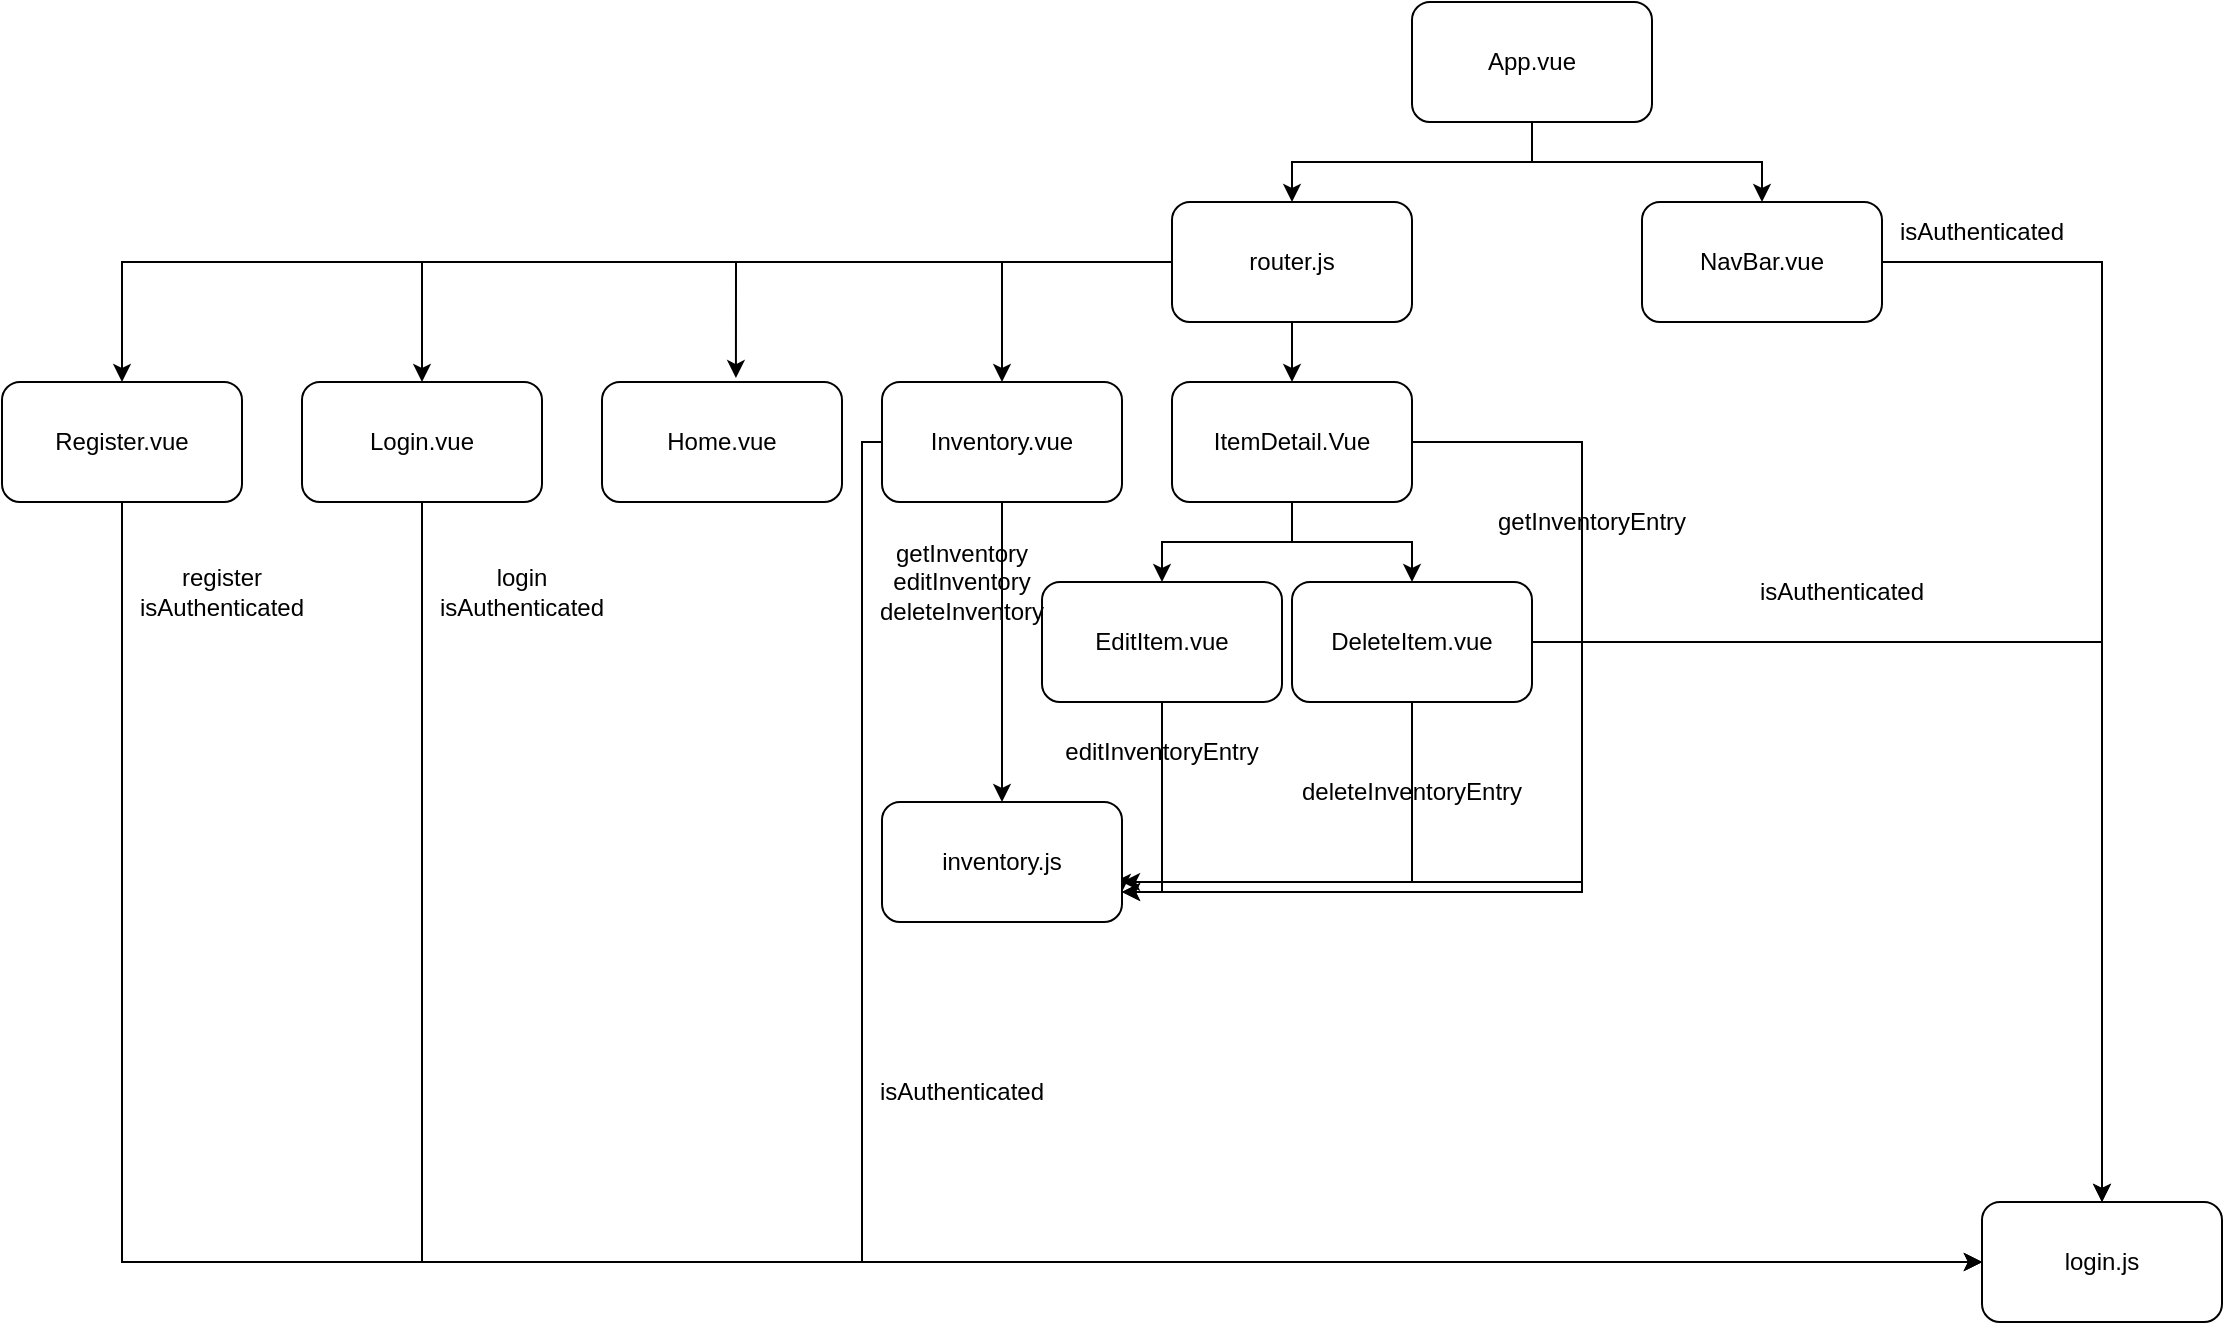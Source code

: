<mxfile version="26.2.14">
  <diagram name="Page-1" id="3YZOeptyXBlqXchelg1G">
    <mxGraphModel dx="2916" dy="1103" grid="1" gridSize="10" guides="1" tooltips="1" connect="1" arrows="1" fold="1" page="1" pageScale="1" pageWidth="850" pageHeight="1100" math="0" shadow="0">
      <root>
        <mxCell id="0" />
        <mxCell id="1" parent="0" />
        <mxCell id="jfKedMKI8XLMCqsMmGV2-26" style="edgeStyle=orthogonalEdgeStyle;rounded=0;orthogonalLoop=1;jettySize=auto;html=1;exitX=0.5;exitY=1;exitDx=0;exitDy=0;entryX=0.5;entryY=0;entryDx=0;entryDy=0;" edge="1" parent="1" source="jfKedMKI8XLMCqsMmGV2-20" target="jfKedMKI8XLMCqsMmGV2-23">
          <mxGeometry relative="1" as="geometry" />
        </mxCell>
        <mxCell id="jfKedMKI8XLMCqsMmGV2-27" style="edgeStyle=orthogonalEdgeStyle;rounded=0;orthogonalLoop=1;jettySize=auto;html=1;" edge="1" parent="1" source="jfKedMKI8XLMCqsMmGV2-20" target="jfKedMKI8XLMCqsMmGV2-22">
          <mxGeometry relative="1" as="geometry" />
        </mxCell>
        <mxCell id="jfKedMKI8XLMCqsMmGV2-20" value="App.vue" style="rounded=1;whiteSpace=wrap;html=1;" vertex="1" parent="1">
          <mxGeometry x="365" y="80" width="120" height="60" as="geometry" />
        </mxCell>
        <mxCell id="jfKedMKI8XLMCqsMmGV2-35" style="edgeStyle=orthogonalEdgeStyle;rounded=0;orthogonalLoop=1;jettySize=auto;html=1;" edge="1" parent="1" source="jfKedMKI8XLMCqsMmGV2-22" target="jfKedMKI8XLMCqsMmGV2-31">
          <mxGeometry relative="1" as="geometry" />
        </mxCell>
        <mxCell id="jfKedMKI8XLMCqsMmGV2-36" style="edgeStyle=orthogonalEdgeStyle;rounded=0;orthogonalLoop=1;jettySize=auto;html=1;entryX=0.5;entryY=0;entryDx=0;entryDy=0;" edge="1" parent="1" source="jfKedMKI8XLMCqsMmGV2-22" target="jfKedMKI8XLMCqsMmGV2-30">
          <mxGeometry relative="1" as="geometry" />
        </mxCell>
        <mxCell id="jfKedMKI8XLMCqsMmGV2-38" style="edgeStyle=orthogonalEdgeStyle;rounded=0;orthogonalLoop=1;jettySize=auto;html=1;" edge="1" parent="1" source="jfKedMKI8XLMCqsMmGV2-22" target="jfKedMKI8XLMCqsMmGV2-32">
          <mxGeometry relative="1" as="geometry" />
        </mxCell>
        <mxCell id="jfKedMKI8XLMCqsMmGV2-39" style="edgeStyle=orthogonalEdgeStyle;rounded=0;orthogonalLoop=1;jettySize=auto;html=1;" edge="1" parent="1" source="jfKedMKI8XLMCqsMmGV2-22" target="jfKedMKI8XLMCqsMmGV2-33">
          <mxGeometry relative="1" as="geometry" />
        </mxCell>
        <mxCell id="jfKedMKI8XLMCqsMmGV2-22" value="router.js" style="rounded=1;whiteSpace=wrap;html=1;" vertex="1" parent="1">
          <mxGeometry x="245" y="180" width="120" height="60" as="geometry" />
        </mxCell>
        <mxCell id="jfKedMKI8XLMCqsMmGV2-28" style="edgeStyle=orthogonalEdgeStyle;rounded=0;orthogonalLoop=1;jettySize=auto;html=1;" edge="1" parent="1" source="jfKedMKI8XLMCqsMmGV2-23" target="jfKedMKI8XLMCqsMmGV2-24">
          <mxGeometry relative="1" as="geometry" />
        </mxCell>
        <mxCell id="jfKedMKI8XLMCqsMmGV2-23" value="NavBar.vue" style="rounded=1;whiteSpace=wrap;html=1;" vertex="1" parent="1">
          <mxGeometry x="480" y="180" width="120" height="60" as="geometry" />
        </mxCell>
        <mxCell id="jfKedMKI8XLMCqsMmGV2-24" value="login.js" style="rounded=1;whiteSpace=wrap;html=1;" vertex="1" parent="1">
          <mxGeometry x="650" y="680" width="120" height="60" as="geometry" />
        </mxCell>
        <mxCell id="jfKedMKI8XLMCqsMmGV2-29" value="Home.vue" style="rounded=1;whiteSpace=wrap;html=1;" vertex="1" parent="1">
          <mxGeometry x="-40" y="270" width="120" height="60" as="geometry" />
        </mxCell>
        <mxCell id="jfKedMKI8XLMCqsMmGV2-46" style="edgeStyle=orthogonalEdgeStyle;rounded=0;orthogonalLoop=1;jettySize=auto;html=1;" edge="1" parent="1" source="jfKedMKI8XLMCqsMmGV2-30" target="jfKedMKI8XLMCqsMmGV2-45">
          <mxGeometry relative="1" as="geometry" />
        </mxCell>
        <mxCell id="jfKedMKI8XLMCqsMmGV2-59" style="edgeStyle=orthogonalEdgeStyle;rounded=0;orthogonalLoop=1;jettySize=auto;html=1;" edge="1" parent="1" source="jfKedMKI8XLMCqsMmGV2-30" target="jfKedMKI8XLMCqsMmGV2-24">
          <mxGeometry relative="1" as="geometry">
            <Array as="points">
              <mxPoint x="90" y="300" />
              <mxPoint x="90" y="710" />
            </Array>
          </mxGeometry>
        </mxCell>
        <mxCell id="jfKedMKI8XLMCqsMmGV2-30" value="Inventory.vue" style="rounded=1;whiteSpace=wrap;html=1;" vertex="1" parent="1">
          <mxGeometry x="100" y="270" width="120" height="60" as="geometry" />
        </mxCell>
        <mxCell id="jfKedMKI8XLMCqsMmGV2-43" style="edgeStyle=orthogonalEdgeStyle;rounded=0;orthogonalLoop=1;jettySize=auto;html=1;" edge="1" parent="1" source="jfKedMKI8XLMCqsMmGV2-31" target="jfKedMKI8XLMCqsMmGV2-41">
          <mxGeometry relative="1" as="geometry" />
        </mxCell>
        <mxCell id="jfKedMKI8XLMCqsMmGV2-44" style="edgeStyle=orthogonalEdgeStyle;rounded=0;orthogonalLoop=1;jettySize=auto;html=1;" edge="1" parent="1" source="jfKedMKI8XLMCqsMmGV2-31" target="jfKedMKI8XLMCqsMmGV2-42">
          <mxGeometry relative="1" as="geometry" />
        </mxCell>
        <mxCell id="jfKedMKI8XLMCqsMmGV2-49" style="edgeStyle=orthogonalEdgeStyle;rounded=0;orthogonalLoop=1;jettySize=auto;html=1;entryX=1;entryY=0.75;entryDx=0;entryDy=0;" edge="1" parent="1" source="jfKedMKI8XLMCqsMmGV2-51" target="jfKedMKI8XLMCqsMmGV2-45">
          <mxGeometry relative="1" as="geometry">
            <Array as="points">
              <mxPoint x="450" y="300" />
              <mxPoint x="450" y="525" />
            </Array>
          </mxGeometry>
        </mxCell>
        <mxCell id="jfKedMKI8XLMCqsMmGV2-64" style="edgeStyle=orthogonalEdgeStyle;rounded=0;orthogonalLoop=1;jettySize=auto;html=1;" edge="1" parent="1" source="jfKedMKI8XLMCqsMmGV2-31" target="jfKedMKI8XLMCqsMmGV2-45">
          <mxGeometry relative="1" as="geometry">
            <Array as="points">
              <mxPoint x="450" y="300" />
              <mxPoint x="450" y="520" />
            </Array>
          </mxGeometry>
        </mxCell>
        <mxCell id="jfKedMKI8XLMCqsMmGV2-31" value="ItemDetail.Vue" style="rounded=1;whiteSpace=wrap;html=1;" vertex="1" parent="1">
          <mxGeometry x="245" y="270" width="120" height="60" as="geometry" />
        </mxCell>
        <mxCell id="jfKedMKI8XLMCqsMmGV2-56" style="edgeStyle=orthogonalEdgeStyle;rounded=0;orthogonalLoop=1;jettySize=auto;html=1;" edge="1" parent="1" source="jfKedMKI8XLMCqsMmGV2-32" target="jfKedMKI8XLMCqsMmGV2-24">
          <mxGeometry relative="1" as="geometry">
            <Array as="points">
              <mxPoint x="-130" y="710" />
            </Array>
          </mxGeometry>
        </mxCell>
        <mxCell id="jfKedMKI8XLMCqsMmGV2-32" value="Login.vue" style="rounded=1;whiteSpace=wrap;html=1;" vertex="1" parent="1">
          <mxGeometry x="-190" y="270" width="120" height="60" as="geometry" />
        </mxCell>
        <mxCell id="jfKedMKI8XLMCqsMmGV2-55" style="edgeStyle=orthogonalEdgeStyle;rounded=0;orthogonalLoop=1;jettySize=auto;html=1;" edge="1" parent="1" source="jfKedMKI8XLMCqsMmGV2-33" target="jfKedMKI8XLMCqsMmGV2-24">
          <mxGeometry relative="1" as="geometry">
            <Array as="points">
              <mxPoint x="-280" y="710" />
            </Array>
          </mxGeometry>
        </mxCell>
        <mxCell id="jfKedMKI8XLMCqsMmGV2-33" value="Register.vue" style="rounded=1;whiteSpace=wrap;html=1;" vertex="1" parent="1">
          <mxGeometry x="-340" y="270" width="120" height="60" as="geometry" />
        </mxCell>
        <mxCell id="jfKedMKI8XLMCqsMmGV2-37" style="edgeStyle=orthogonalEdgeStyle;rounded=0;orthogonalLoop=1;jettySize=auto;html=1;entryX=0.558;entryY=-0.033;entryDx=0;entryDy=0;entryPerimeter=0;" edge="1" parent="1" source="jfKedMKI8XLMCqsMmGV2-22" target="jfKedMKI8XLMCqsMmGV2-29">
          <mxGeometry relative="1" as="geometry" />
        </mxCell>
        <mxCell id="jfKedMKI8XLMCqsMmGV2-47" style="edgeStyle=orthogonalEdgeStyle;rounded=0;orthogonalLoop=1;jettySize=auto;html=1;entryX=1;entryY=0.75;entryDx=0;entryDy=0;" edge="1" parent="1" source="jfKedMKI8XLMCqsMmGV2-41" target="jfKedMKI8XLMCqsMmGV2-45">
          <mxGeometry relative="1" as="geometry" />
        </mxCell>
        <mxCell id="jfKedMKI8XLMCqsMmGV2-41" value="EditItem.vue" style="rounded=1;whiteSpace=wrap;html=1;" vertex="1" parent="1">
          <mxGeometry x="180" y="370" width="120" height="60" as="geometry" />
        </mxCell>
        <mxCell id="jfKedMKI8XLMCqsMmGV2-48" style="edgeStyle=orthogonalEdgeStyle;rounded=0;orthogonalLoop=1;jettySize=auto;html=1;entryX=1;entryY=0.75;entryDx=0;entryDy=0;" edge="1" parent="1" source="jfKedMKI8XLMCqsMmGV2-42" target="jfKedMKI8XLMCqsMmGV2-45">
          <mxGeometry relative="1" as="geometry">
            <Array as="points">
              <mxPoint x="365" y="520" />
              <mxPoint x="220" y="520" />
            </Array>
          </mxGeometry>
        </mxCell>
        <mxCell id="jfKedMKI8XLMCqsMmGV2-60" style="edgeStyle=orthogonalEdgeStyle;rounded=0;orthogonalLoop=1;jettySize=auto;html=1;" edge="1" parent="1" source="jfKedMKI8XLMCqsMmGV2-42" target="jfKedMKI8XLMCqsMmGV2-24">
          <mxGeometry relative="1" as="geometry" />
        </mxCell>
        <mxCell id="jfKedMKI8XLMCqsMmGV2-42" value="DeleteItem.vue" style="rounded=1;whiteSpace=wrap;html=1;" vertex="1" parent="1">
          <mxGeometry x="305" y="370" width="120" height="60" as="geometry" />
        </mxCell>
        <mxCell id="jfKedMKI8XLMCqsMmGV2-45" value="inventory.js" style="rounded=1;whiteSpace=wrap;html=1;" vertex="1" parent="1">
          <mxGeometry x="100" y="480" width="120" height="60" as="geometry" />
        </mxCell>
        <mxCell id="jfKedMKI8XLMCqsMmGV2-50" value="isAuthenticated" style="text;html=1;align=center;verticalAlign=middle;whiteSpace=wrap;rounded=0;" vertex="1" parent="1">
          <mxGeometry x="620" y="180" width="60" height="30" as="geometry" />
        </mxCell>
        <mxCell id="jfKedMKI8XLMCqsMmGV2-52" value="deleteInventoryEntry" style="text;html=1;align=center;verticalAlign=middle;whiteSpace=wrap;rounded=0;" vertex="1" parent="1">
          <mxGeometry x="335" y="460" width="60" height="30" as="geometry" />
        </mxCell>
        <mxCell id="jfKedMKI8XLMCqsMmGV2-53" value="editInventoryEntry" style="text;html=1;align=center;verticalAlign=middle;whiteSpace=wrap;rounded=0;" vertex="1" parent="1">
          <mxGeometry x="210" y="440" width="60" height="30" as="geometry" />
        </mxCell>
        <mxCell id="jfKedMKI8XLMCqsMmGV2-54" value="getInventory&lt;div&gt;editInventory&lt;/div&gt;&lt;div&gt;deleteInventory&lt;/div&gt;" style="text;html=1;align=center;verticalAlign=middle;whiteSpace=wrap;rounded=0;" vertex="1" parent="1">
          <mxGeometry x="110" y="355" width="60" height="30" as="geometry" />
        </mxCell>
        <mxCell id="jfKedMKI8XLMCqsMmGV2-57" value="login&lt;div&gt;isAuthenticated&lt;/div&gt;" style="text;html=1;align=center;verticalAlign=middle;whiteSpace=wrap;rounded=0;" vertex="1" parent="1">
          <mxGeometry x="-110" y="360" width="60" height="30" as="geometry" />
        </mxCell>
        <mxCell id="jfKedMKI8XLMCqsMmGV2-58" value="register&lt;div&gt;isAuthenticated&lt;/div&gt;" style="text;html=1;align=center;verticalAlign=middle;whiteSpace=wrap;rounded=0;" vertex="1" parent="1">
          <mxGeometry x="-260" y="360" width="60" height="30" as="geometry" />
        </mxCell>
        <mxCell id="jfKedMKI8XLMCqsMmGV2-51" value="getInventoryEntry" style="text;html=1;align=center;verticalAlign=middle;whiteSpace=wrap;rounded=0;" vertex="1" parent="1">
          <mxGeometry x="425" y="325" width="60" height="30" as="geometry" />
        </mxCell>
        <mxCell id="jfKedMKI8XLMCqsMmGV2-62" value="isAuthenticated" style="text;html=1;align=center;verticalAlign=middle;whiteSpace=wrap;rounded=0;" vertex="1" parent="1">
          <mxGeometry x="550" y="360" width="60" height="30" as="geometry" />
        </mxCell>
        <mxCell id="jfKedMKI8XLMCqsMmGV2-63" value="isAuthenticated" style="text;html=1;align=center;verticalAlign=middle;whiteSpace=wrap;rounded=0;" vertex="1" parent="1">
          <mxGeometry x="110" y="610" width="60" height="30" as="geometry" />
        </mxCell>
      </root>
    </mxGraphModel>
  </diagram>
</mxfile>
